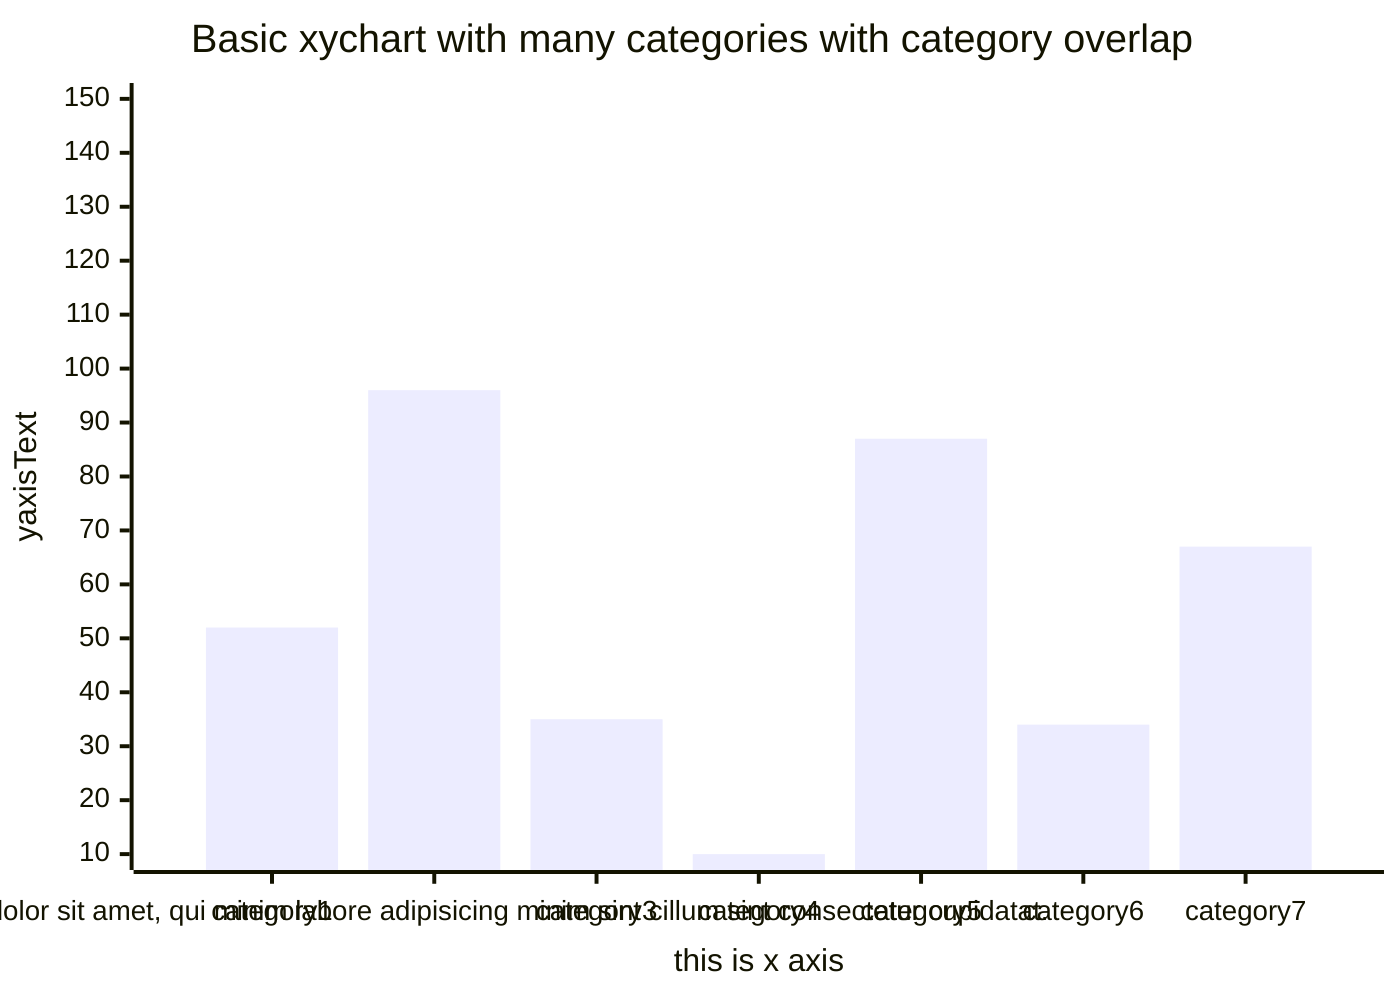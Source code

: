 xychart
    title "Basic xychart with many categories with category overlap"
    x-axis "this is x axis" [category1, "Lorem ipsum dolor sit amet, qui minim labore adipisicing minim sint cillum sint consectetur cupidatat.", category3, category4, category5, category6, category7]
    y-axis yaxisText 10 --> 150
    bar "sample bar" [52, 96, 35, 10, 87, 34, 67, 99]